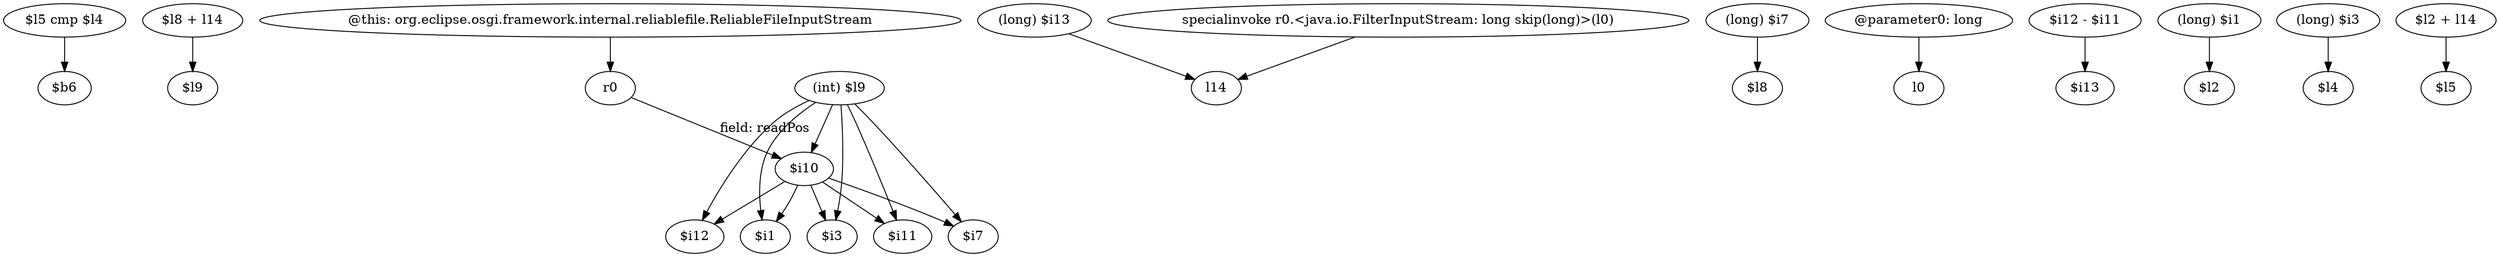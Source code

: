 digraph g {
0[label="$l5 cmp $l4"]
1[label="$b6"]
0->1[label=""]
2[label="$l8 + l14"]
3[label="$l9"]
2->3[label=""]
4[label="(int) $l9"]
5[label="$i1"]
4->5[label=""]
6[label="$i11"]
4->6[label=""]
7[label="(long) $i13"]
8[label="l14"]
7->8[label=""]
9[label="$i12"]
4->9[label=""]
10[label="@this: org.eclipse.osgi.framework.internal.reliablefile.ReliableFileInputStream"]
11[label="r0"]
10->11[label=""]
12[label="$i10"]
4->12[label=""]
13[label="(long) $i7"]
14[label="$l8"]
13->14[label=""]
15[label="$i3"]
12->15[label=""]
16[label="@parameter0: long"]
17[label="l0"]
16->17[label=""]
18[label="$i7"]
12->18[label=""]
4->15[label=""]
19[label="$i12 - $i11"]
20[label="$i13"]
19->20[label=""]
21[label="specialinvoke r0.<java.io.FilterInputStream: long skip(long)>(l0)"]
21->8[label=""]
22[label="(long) $i1"]
23[label="$l2"]
22->23[label=""]
24[label="(long) $i3"]
25[label="$l4"]
24->25[label=""]
4->18[label=""]
26[label="$l2 + l14"]
27[label="$l5"]
26->27[label=""]
12->9[label=""]
11->12[label="field: readPos"]
12->6[label=""]
12->5[label=""]
}
